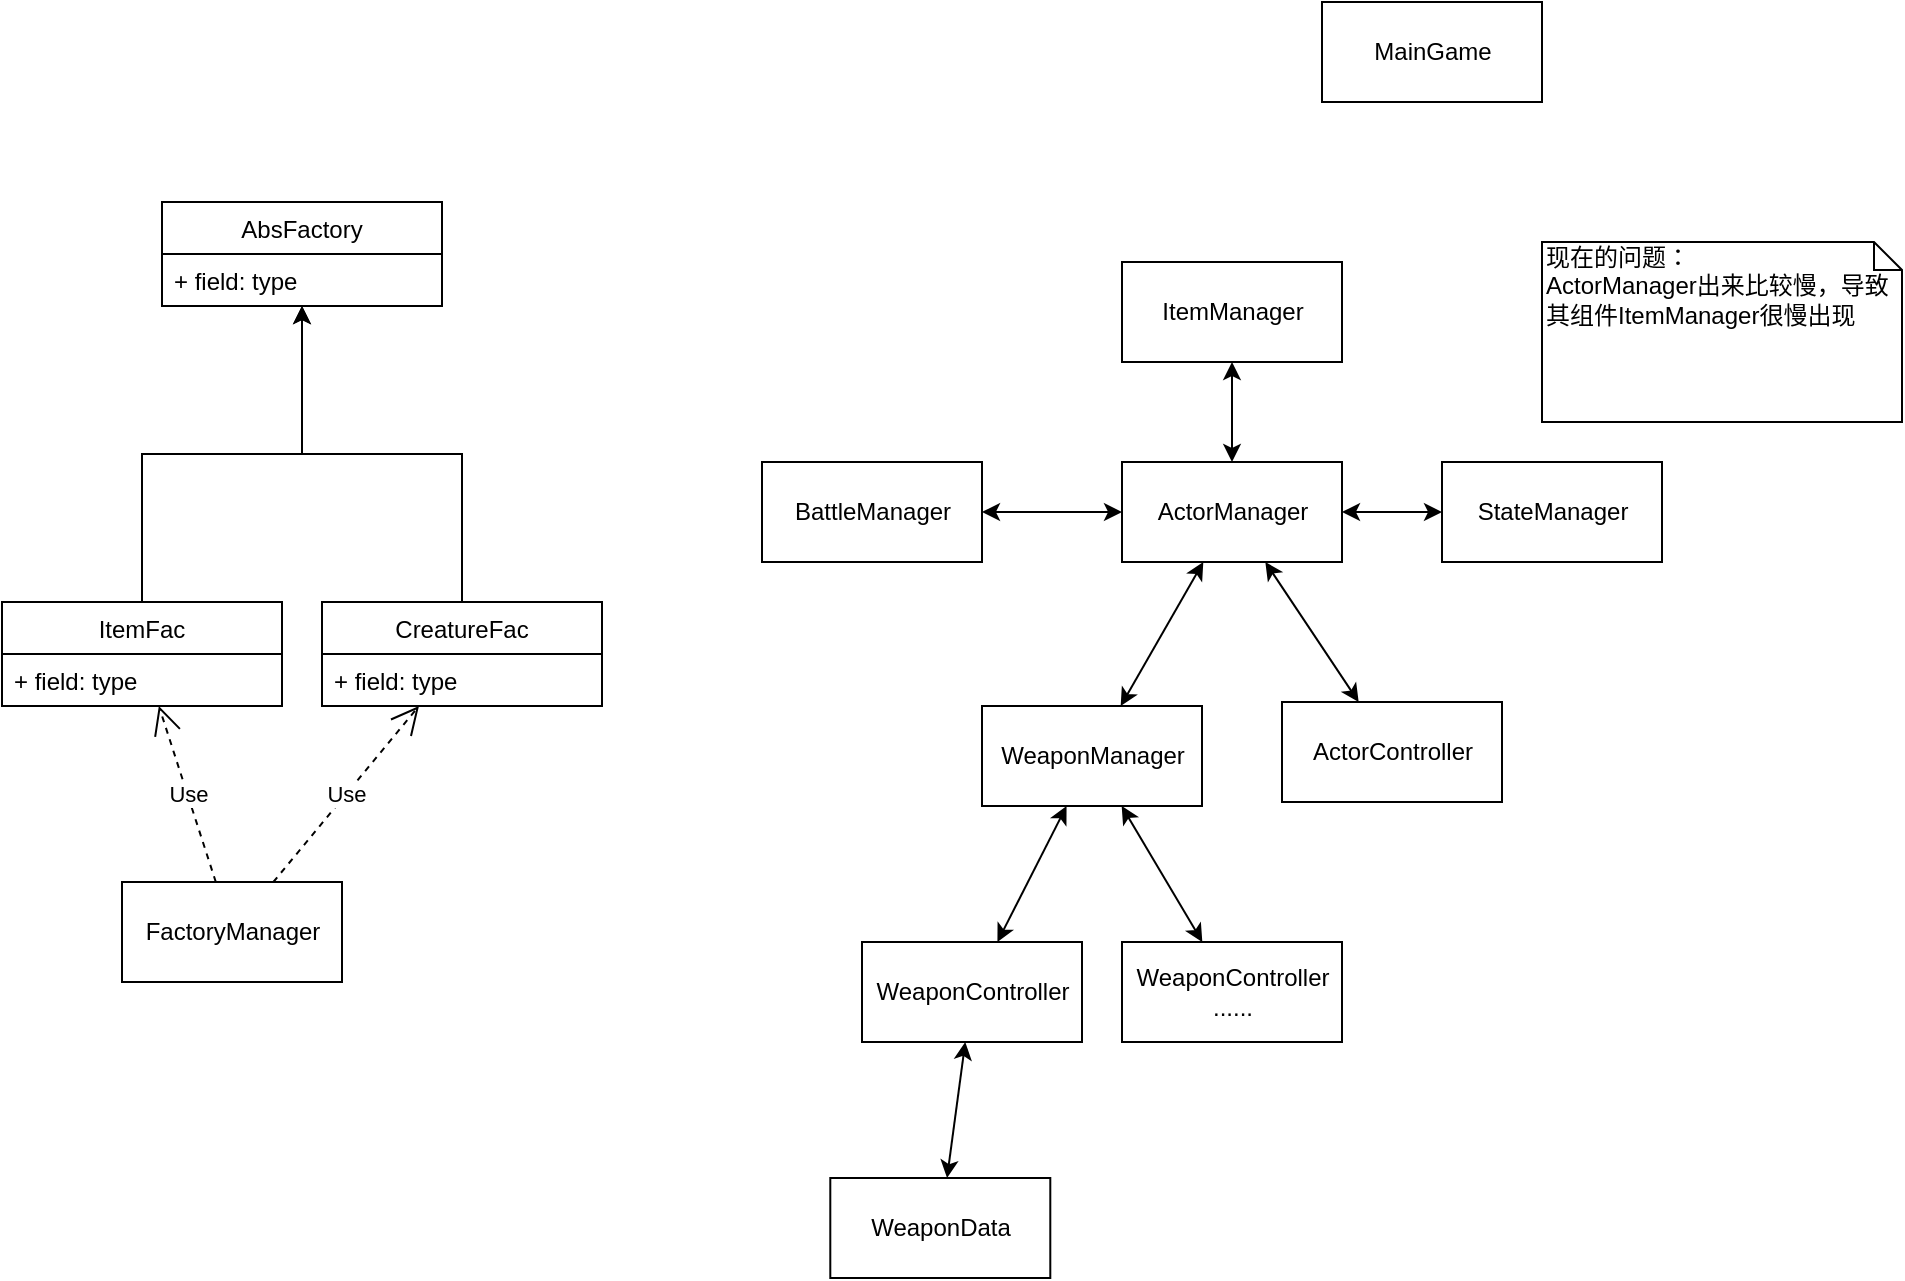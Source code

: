 <mxfile version="12.7.9" type="github">
  <diagram name="Page-1" id="9f46799a-70d6-7492-0946-bef42562c5a5">
    <mxGraphModel dx="917" dy="784" grid="1" gridSize="10" guides="1" tooltips="1" connect="1" arrows="1" fold="1" page="1" pageScale="1" pageWidth="1100" pageHeight="850" background="#ffffff" math="0" shadow="0">
      <root>
        <mxCell id="0" />
        <mxCell id="1" parent="0" />
        <mxCell id="ZAulG_bHDL-cS3uMdSec-1" value="MainGame" style="html=1;" parent="1" vertex="1">
          <mxGeometry x="750" y="180" width="110" height="50" as="geometry" />
        </mxCell>
        <mxCell id="ZAulG_bHDL-cS3uMdSec-3" value="FactoryManager" style="html=1;" parent="1" vertex="1">
          <mxGeometry x="150" y="620" width="110" height="50" as="geometry" />
        </mxCell>
        <mxCell id="ZAulG_bHDL-cS3uMdSec-8" value="AbsFactory" style="swimlane;fontStyle=0;childLayout=stackLayout;horizontal=1;startSize=26;fillColor=none;horizontalStack=0;resizeParent=1;resizeParentMax=0;resizeLast=0;collapsible=1;marginBottom=0;" parent="1" vertex="1">
          <mxGeometry x="170" y="280" width="140" height="52" as="geometry" />
        </mxCell>
        <mxCell id="ZAulG_bHDL-cS3uMdSec-10" value="+ field: type" style="text;strokeColor=none;fillColor=none;align=left;verticalAlign=top;spacingLeft=4;spacingRight=4;overflow=hidden;rotatable=0;points=[[0,0.5],[1,0.5]];portConstraint=eastwest;" parent="ZAulG_bHDL-cS3uMdSec-8" vertex="1">
          <mxGeometry y="26" width="140" height="26" as="geometry" />
        </mxCell>
        <mxCell id="ZAulG_bHDL-cS3uMdSec-15" style="edgeStyle=orthogonalEdgeStyle;rounded=0;orthogonalLoop=1;jettySize=auto;html=1;" parent="1" source="ZAulG_bHDL-cS3uMdSec-13" target="ZAulG_bHDL-cS3uMdSec-8" edge="1">
          <mxGeometry relative="1" as="geometry" />
        </mxCell>
        <mxCell id="ZAulG_bHDL-cS3uMdSec-13" value="ItemFac" style="swimlane;fontStyle=0;childLayout=stackLayout;horizontal=1;startSize=26;fillColor=none;horizontalStack=0;resizeParent=1;resizeParentMax=0;resizeLast=0;collapsible=1;marginBottom=0;" parent="1" vertex="1">
          <mxGeometry x="90" y="480" width="140" height="52" as="geometry" />
        </mxCell>
        <mxCell id="ZAulG_bHDL-cS3uMdSec-14" value="+ field: type" style="text;strokeColor=none;fillColor=none;align=left;verticalAlign=top;spacingLeft=4;spacingRight=4;overflow=hidden;rotatable=0;points=[[0,0.5],[1,0.5]];portConstraint=eastwest;" parent="ZAulG_bHDL-cS3uMdSec-13" vertex="1">
          <mxGeometry y="26" width="140" height="26" as="geometry" />
        </mxCell>
        <mxCell id="ZAulG_bHDL-cS3uMdSec-18" style="edgeStyle=orthogonalEdgeStyle;rounded=0;orthogonalLoop=1;jettySize=auto;html=1;" parent="1" source="ZAulG_bHDL-cS3uMdSec-16" target="ZAulG_bHDL-cS3uMdSec-8" edge="1">
          <mxGeometry relative="1" as="geometry" />
        </mxCell>
        <mxCell id="ZAulG_bHDL-cS3uMdSec-16" value="CreatureFac" style="swimlane;fontStyle=0;childLayout=stackLayout;horizontal=1;startSize=26;fillColor=none;horizontalStack=0;resizeParent=1;resizeParentMax=0;resizeLast=0;collapsible=1;marginBottom=0;" parent="1" vertex="1">
          <mxGeometry x="250" y="480" width="140" height="52" as="geometry" />
        </mxCell>
        <mxCell id="ZAulG_bHDL-cS3uMdSec-17" value="+ field: type" style="text;strokeColor=none;fillColor=none;align=left;verticalAlign=top;spacingLeft=4;spacingRight=4;overflow=hidden;rotatable=0;points=[[0,0.5],[1,0.5]];portConstraint=eastwest;" parent="ZAulG_bHDL-cS3uMdSec-16" vertex="1">
          <mxGeometry y="26" width="140" height="26" as="geometry" />
        </mxCell>
        <mxCell id="ZAulG_bHDL-cS3uMdSec-19" value="Use" style="endArrow=open;endSize=12;dashed=1;html=1;" parent="1" source="ZAulG_bHDL-cS3uMdSec-3" target="ZAulG_bHDL-cS3uMdSec-13" edge="1">
          <mxGeometry width="160" relative="1" as="geometry">
            <mxPoint x="10" y="630" as="sourcePoint" />
            <mxPoint x="170" y="630" as="targetPoint" />
          </mxGeometry>
        </mxCell>
        <mxCell id="ZAulG_bHDL-cS3uMdSec-20" value="Use" style="endArrow=open;endSize=12;dashed=1;html=1;" parent="1" source="ZAulG_bHDL-cS3uMdSec-3" target="ZAulG_bHDL-cS3uMdSec-16" edge="1">
          <mxGeometry width="160" relative="1" as="geometry">
            <mxPoint x="20" y="640" as="sourcePoint" />
            <mxPoint x="180" y="640" as="targetPoint" />
          </mxGeometry>
        </mxCell>
        <mxCell id="ZAulG_bHDL-cS3uMdSec-21" value="ActorManager" style="html=1;" parent="1" vertex="1">
          <mxGeometry x="650" y="410" width="110" height="50" as="geometry" />
        </mxCell>
        <mxCell id="ZAulG_bHDL-cS3uMdSec-22" value="BattleManager" style="html=1;" parent="1" vertex="1">
          <mxGeometry x="470" y="410" width="110" height="50" as="geometry" />
        </mxCell>
        <mxCell id="ZAulG_bHDL-cS3uMdSec-23" value="ActorController" style="html=1;" parent="1" vertex="1">
          <mxGeometry x="730" y="530" width="110" height="50" as="geometry" />
        </mxCell>
        <mxCell id="ZAulG_bHDL-cS3uMdSec-24" value="WeaponManager" style="html=1;" parent="1" vertex="1">
          <mxGeometry x="580" y="532" width="110" height="50" as="geometry" />
        </mxCell>
        <mxCell id="ZAulG_bHDL-cS3uMdSec-25" value="StateManager" style="html=1;" parent="1" vertex="1">
          <mxGeometry x="810" y="410" width="110" height="50" as="geometry" />
        </mxCell>
        <mxCell id="ZAulG_bHDL-cS3uMdSec-27" value="" style="endArrow=classic;startArrow=classic;html=1;" parent="1" source="ZAulG_bHDL-cS3uMdSec-22" target="ZAulG_bHDL-cS3uMdSec-21" edge="1">
          <mxGeometry width="50" height="50" relative="1" as="geometry">
            <mxPoint x="690" y="530" as="sourcePoint" />
            <mxPoint x="740" y="480" as="targetPoint" />
          </mxGeometry>
        </mxCell>
        <mxCell id="ZAulG_bHDL-cS3uMdSec-28" value="" style="endArrow=classic;startArrow=classic;html=1;" parent="1" source="ZAulG_bHDL-cS3uMdSec-23" target="ZAulG_bHDL-cS3uMdSec-21" edge="1">
          <mxGeometry width="50" height="50" relative="1" as="geometry">
            <mxPoint x="700" y="540" as="sourcePoint" />
            <mxPoint x="711.053" y="470" as="targetPoint" />
          </mxGeometry>
        </mxCell>
        <mxCell id="ZAulG_bHDL-cS3uMdSec-29" value="" style="endArrow=classic;startArrow=classic;html=1;" parent="1" source="ZAulG_bHDL-cS3uMdSec-24" target="ZAulG_bHDL-cS3uMdSec-21" edge="1">
          <mxGeometry width="50" height="50" relative="1" as="geometry">
            <mxPoint x="710" y="550" as="sourcePoint" />
            <mxPoint x="721.053" y="480" as="targetPoint" />
          </mxGeometry>
        </mxCell>
        <mxCell id="ZAulG_bHDL-cS3uMdSec-30" value="" style="endArrow=classic;startArrow=classic;html=1;" parent="1" source="ZAulG_bHDL-cS3uMdSec-25" target="ZAulG_bHDL-cS3uMdSec-21" edge="1">
          <mxGeometry width="50" height="50" relative="1" as="geometry">
            <mxPoint x="720" y="560" as="sourcePoint" />
            <mxPoint x="731.053" y="490" as="targetPoint" />
          </mxGeometry>
        </mxCell>
        <mxCell id="ZAulG_bHDL-cS3uMdSec-31" value="ItemManager" style="html=1;" parent="1" vertex="1">
          <mxGeometry x="650" y="310" width="110" height="50" as="geometry" />
        </mxCell>
        <mxCell id="ZAulG_bHDL-cS3uMdSec-32" value="" style="endArrow=classic;startArrow=classic;html=1;" parent="1" source="ZAulG_bHDL-cS3uMdSec-31" target="ZAulG_bHDL-cS3uMdSec-21" edge="1">
          <mxGeometry width="50" height="50" relative="1" as="geometry">
            <mxPoint x="610" y="451.562" as="sourcePoint" />
            <mxPoint x="660" y="448.438" as="targetPoint" />
          </mxGeometry>
        </mxCell>
        <mxCell id="ZAulG_bHDL-cS3uMdSec-33" value="现在的问题：&lt;br&gt;ActorManager出来比较慢，导致其组件ItemManager很慢出现" style="shape=note;whiteSpace=wrap;html=1;size=14;verticalAlign=top;align=left;spacingTop=-6;" parent="1" vertex="1">
          <mxGeometry x="860" y="300" width="180" height="90" as="geometry" />
        </mxCell>
        <mxCell id="lxRsSnE1H8E0c15Uz4l2-1" value="" style="endArrow=classic;startArrow=classic;html=1;fontColor=#00CC00;" edge="1" parent="1" source="lxRsSnE1H8E0c15Uz4l2-2" target="ZAulG_bHDL-cS3uMdSec-24">
          <mxGeometry width="50" height="50" relative="1" as="geometry">
            <mxPoint x="616" y="650" as="sourcePoint" />
            <mxPoint x="600" y="620" as="targetPoint" />
          </mxGeometry>
        </mxCell>
        <mxCell id="lxRsSnE1H8E0c15Uz4l2-2" value="WeaponController" style="html=1;" vertex="1" parent="1">
          <mxGeometry x="520" y="650" width="110" height="50" as="geometry" />
        </mxCell>
        <mxCell id="lxRsSnE1H8E0c15Uz4l2-3" value="WeaponData" style="html=1;" vertex="1" parent="1">
          <mxGeometry x="504.15" y="768" width="110" height="50" as="geometry" />
        </mxCell>
        <mxCell id="lxRsSnE1H8E0c15Uz4l2-4" value="" style="endArrow=classic;startArrow=classic;html=1;fontColor=#00CC00;" edge="1" source="lxRsSnE1H8E0c15Uz4l2-3" parent="1" target="lxRsSnE1H8E0c15Uz4l2-2">
          <mxGeometry width="50" height="50" relative="1" as="geometry">
            <mxPoint x="600.15" y="768" as="sourcePoint" />
            <mxPoint x="646" y="710" as="targetPoint" />
          </mxGeometry>
        </mxCell>
        <mxCell id="lxRsSnE1H8E0c15Uz4l2-5" value="WeaponController&lt;br&gt;......" style="html=1;" vertex="1" parent="1">
          <mxGeometry x="650" y="650" width="110" height="50" as="geometry" />
        </mxCell>
        <mxCell id="lxRsSnE1H8E0c15Uz4l2-6" value="" style="endArrow=classic;startArrow=classic;html=1;fontColor=#00CC00;" edge="1" parent="1" source="lxRsSnE1H8E0c15Uz4l2-5" target="ZAulG_bHDL-cS3uMdSec-24">
          <mxGeometry width="50" height="50" relative="1" as="geometry">
            <mxPoint x="597.712" y="660" as="sourcePoint" />
            <mxPoint x="632.288" y="592" as="targetPoint" />
          </mxGeometry>
        </mxCell>
      </root>
    </mxGraphModel>
  </diagram>
</mxfile>
